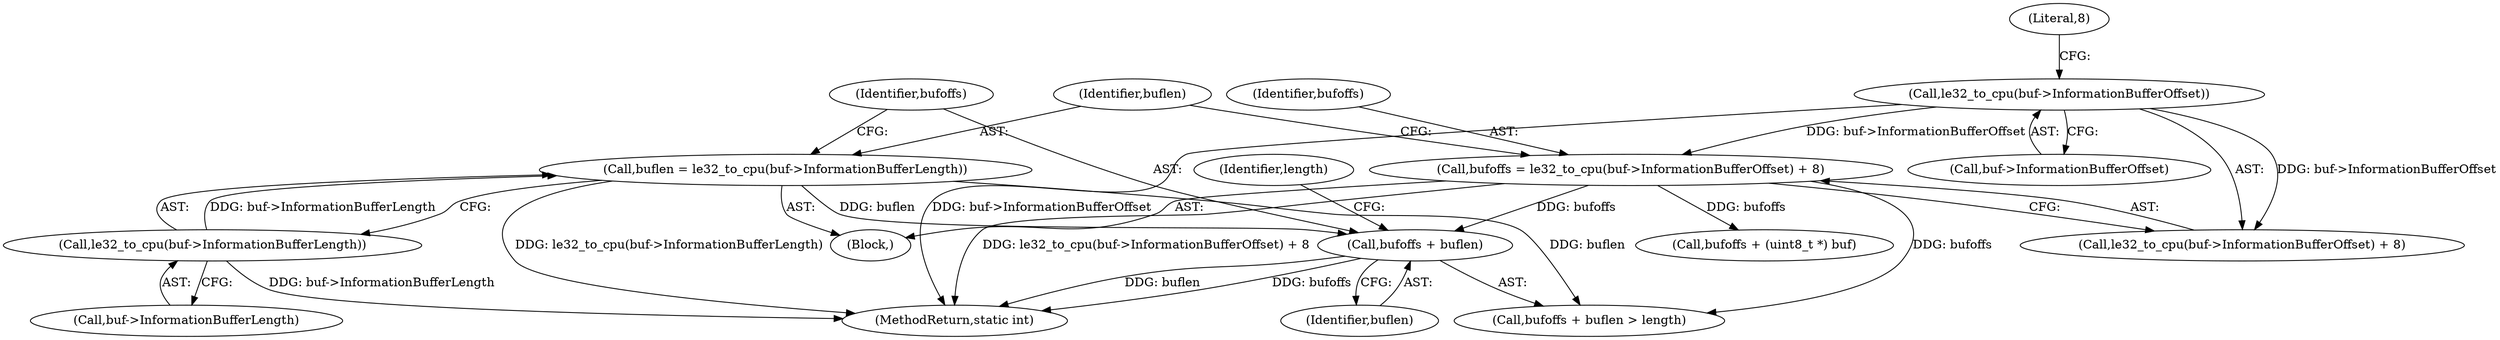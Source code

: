 digraph "1_qemu_fe3c546c5ff2a6210f9a4d8561cc64051ca8603e@del" {
"1000130" [label="(Call,bufoffs + buflen)"];
"1000114" [label="(Call,bufoffs = le32_to_cpu(buf->InformationBufferOffset) + 8)"];
"1000117" [label="(Call,le32_to_cpu(buf->InformationBufferOffset))"];
"1000122" [label="(Call,buflen = le32_to_cpu(buf->InformationBufferLength))"];
"1000124" [label="(Call,le32_to_cpu(buf->InformationBufferLength))"];
"1000121" [label="(Literal,8)"];
"1000118" [label="(Call,buf->InformationBufferOffset)"];
"1000107" [label="(Block,)"];
"1000132" [label="(Identifier,buflen)"];
"1000129" [label="(Call,bufoffs + buflen > length)"];
"1000123" [label="(Identifier,buflen)"];
"1000131" [label="(Identifier,bufoffs)"];
"1000116" [label="(Call,le32_to_cpu(buf->InformationBufferOffset) + 8)"];
"1000115" [label="(Identifier,bufoffs)"];
"1000114" [label="(Call,bufoffs = le32_to_cpu(buf->InformationBufferOffset) + 8)"];
"1000250" [label="(MethodReturn,static int)"];
"1000144" [label="(Call,bufoffs + (uint8_t *) buf)"];
"1000133" [label="(Identifier,length)"];
"1000124" [label="(Call,le32_to_cpu(buf->InformationBufferLength))"];
"1000125" [label="(Call,buf->InformationBufferLength)"];
"1000122" [label="(Call,buflen = le32_to_cpu(buf->InformationBufferLength))"];
"1000130" [label="(Call,bufoffs + buflen)"];
"1000117" [label="(Call,le32_to_cpu(buf->InformationBufferOffset))"];
"1000130" -> "1000129"  [label="AST: "];
"1000130" -> "1000132"  [label="CFG: "];
"1000131" -> "1000130"  [label="AST: "];
"1000132" -> "1000130"  [label="AST: "];
"1000133" -> "1000130"  [label="CFG: "];
"1000130" -> "1000250"  [label="DDG: buflen"];
"1000130" -> "1000250"  [label="DDG: bufoffs"];
"1000114" -> "1000130"  [label="DDG: bufoffs"];
"1000122" -> "1000130"  [label="DDG: buflen"];
"1000114" -> "1000107"  [label="AST: "];
"1000114" -> "1000116"  [label="CFG: "];
"1000115" -> "1000114"  [label="AST: "];
"1000116" -> "1000114"  [label="AST: "];
"1000123" -> "1000114"  [label="CFG: "];
"1000114" -> "1000250"  [label="DDG: le32_to_cpu(buf->InformationBufferOffset) + 8"];
"1000117" -> "1000114"  [label="DDG: buf->InformationBufferOffset"];
"1000114" -> "1000129"  [label="DDG: bufoffs"];
"1000114" -> "1000144"  [label="DDG: bufoffs"];
"1000117" -> "1000116"  [label="AST: "];
"1000117" -> "1000118"  [label="CFG: "];
"1000118" -> "1000117"  [label="AST: "];
"1000121" -> "1000117"  [label="CFG: "];
"1000117" -> "1000250"  [label="DDG: buf->InformationBufferOffset"];
"1000117" -> "1000116"  [label="DDG: buf->InformationBufferOffset"];
"1000122" -> "1000107"  [label="AST: "];
"1000122" -> "1000124"  [label="CFG: "];
"1000123" -> "1000122"  [label="AST: "];
"1000124" -> "1000122"  [label="AST: "];
"1000131" -> "1000122"  [label="CFG: "];
"1000122" -> "1000250"  [label="DDG: le32_to_cpu(buf->InformationBufferLength)"];
"1000124" -> "1000122"  [label="DDG: buf->InformationBufferLength"];
"1000122" -> "1000129"  [label="DDG: buflen"];
"1000124" -> "1000125"  [label="CFG: "];
"1000125" -> "1000124"  [label="AST: "];
"1000124" -> "1000250"  [label="DDG: buf->InformationBufferLength"];
}

